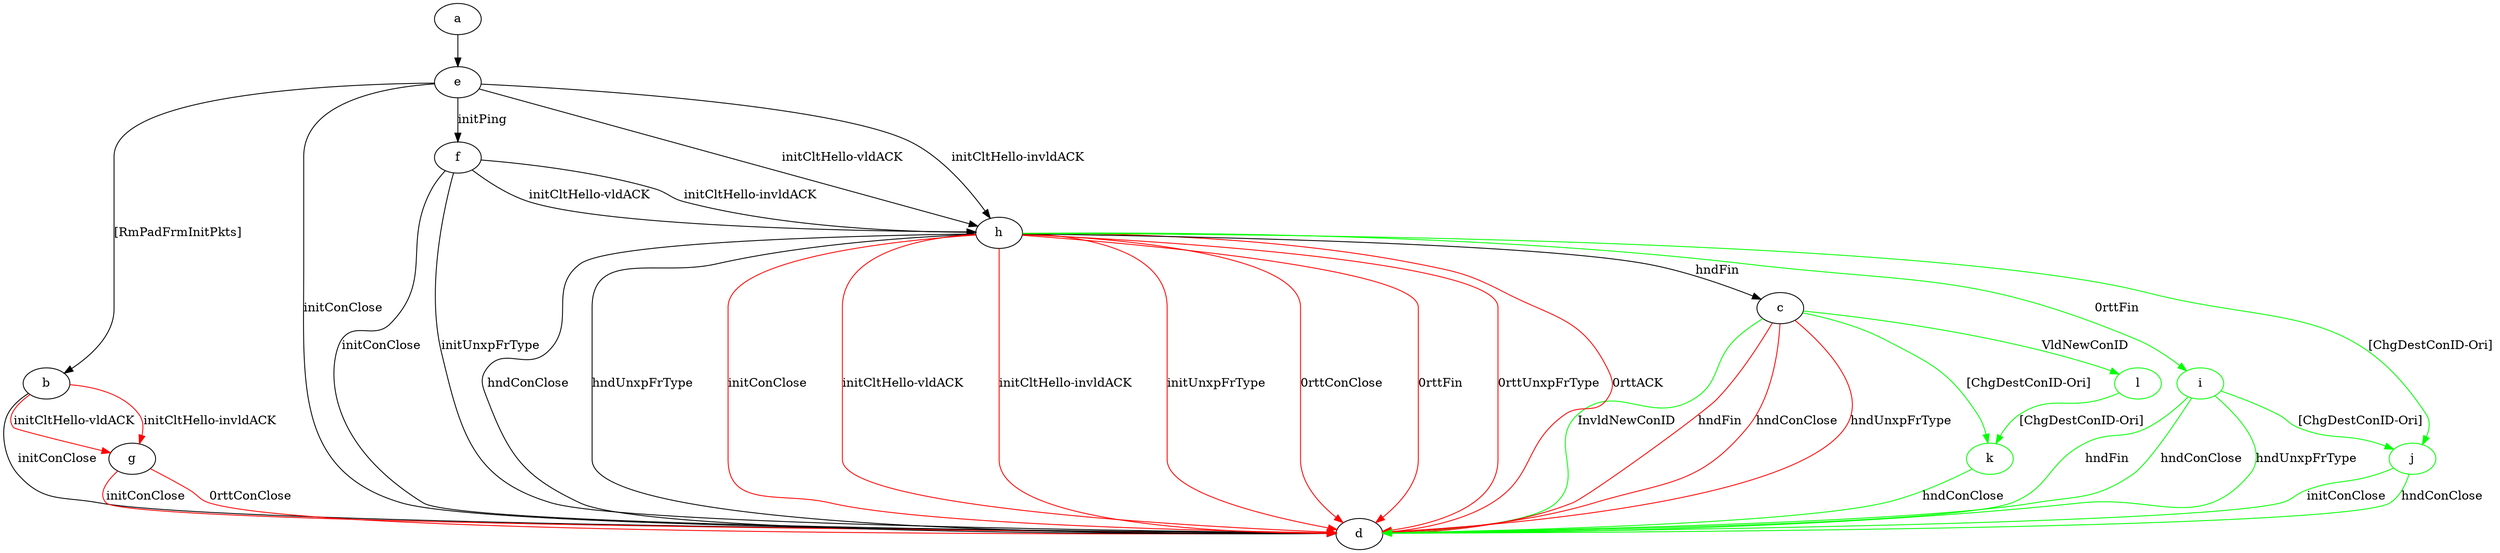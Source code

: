digraph "" {
	a -> e	[key=0];
	b -> d	[key=0,
		label="initConClose "];
	b -> g	[key=0,
		color=red,
		label="initCltHello-vldACK "];
	b -> g	[key=1,
		color=red,
		label="initCltHello-invldACK "];
	c -> d	[key=0,
		color=green,
		label="InvldNewConID "];
	c -> d	[key=1,
		color=red,
		label="hndFin "];
	c -> d	[key=2,
		color=red,
		label="hndConClose "];
	c -> d	[key=3,
		color=red,
		label="hndUnxpFrType "];
	k	[color=green];
	c -> k	[key=0,
		color=green,
		label="[ChgDestConID-Ori] "];
	l	[color=green];
	c -> l	[key=0,
		color=green,
		label="VldNewConID "];
	e -> b	[key=0,
		label="[RmPadFrmInitPkts] "];
	e -> d	[key=0,
		label="initConClose "];
	e -> f	[key=0,
		label="initPing "];
	e -> h	[key=0,
		label="initCltHello-vldACK "];
	e -> h	[key=1,
		label="initCltHello-invldACK "];
	f -> d	[key=0,
		label="initConClose "];
	f -> d	[key=1,
		label="initUnxpFrType "];
	f -> h	[key=0,
		label="initCltHello-vldACK "];
	f -> h	[key=1,
		label="initCltHello-invldACK "];
	g -> d	[key=0,
		color=red,
		label="initConClose "];
	g -> d	[key=1,
		color=red,
		label="0rttConClose "];
	h -> c	[key=0,
		label="hndFin "];
	h -> d	[key=0,
		label="hndConClose "];
	h -> d	[key=1,
		label="hndUnxpFrType "];
	h -> d	[key=2,
		color=red,
		label="initConClose "];
	h -> d	[key=3,
		color=red,
		label="initCltHello-vldACK "];
	h -> d	[key=4,
		color=red,
		label="initCltHello-invldACK "];
	h -> d	[key=5,
		color=red,
		label="initUnxpFrType "];
	h -> d	[key=6,
		color=red,
		label="0rttConClose "];
	h -> d	[key=7,
		color=red,
		label="0rttFin "];
	h -> d	[key=8,
		color=red,
		label="0rttUnxpFrType "];
	h -> d	[key=9,
		color=red,
		label="0rttACK "];
	i	[color=green];
	h -> i	[key=0,
		color=green,
		label="0rttFin "];
	j	[color=green];
	h -> j	[key=0,
		color=green,
		label="[ChgDestConID-Ori] "];
	i -> d	[key=0,
		color=green,
		label="hndFin "];
	i -> d	[key=1,
		color=green,
		label="hndConClose "];
	i -> d	[key=2,
		color=green,
		label="hndUnxpFrType "];
	i -> j	[key=0,
		color=green,
		label="[ChgDestConID-Ori] "];
	j -> d	[key=0,
		color=green,
		label="initConClose "];
	j -> d	[key=1,
		color=green,
		label="hndConClose "];
	k -> d	[key=0,
		color=green,
		label="hndConClose "];
	l -> k	[key=0,
		color=green,
		label="[ChgDestConID-Ori] "];
}

